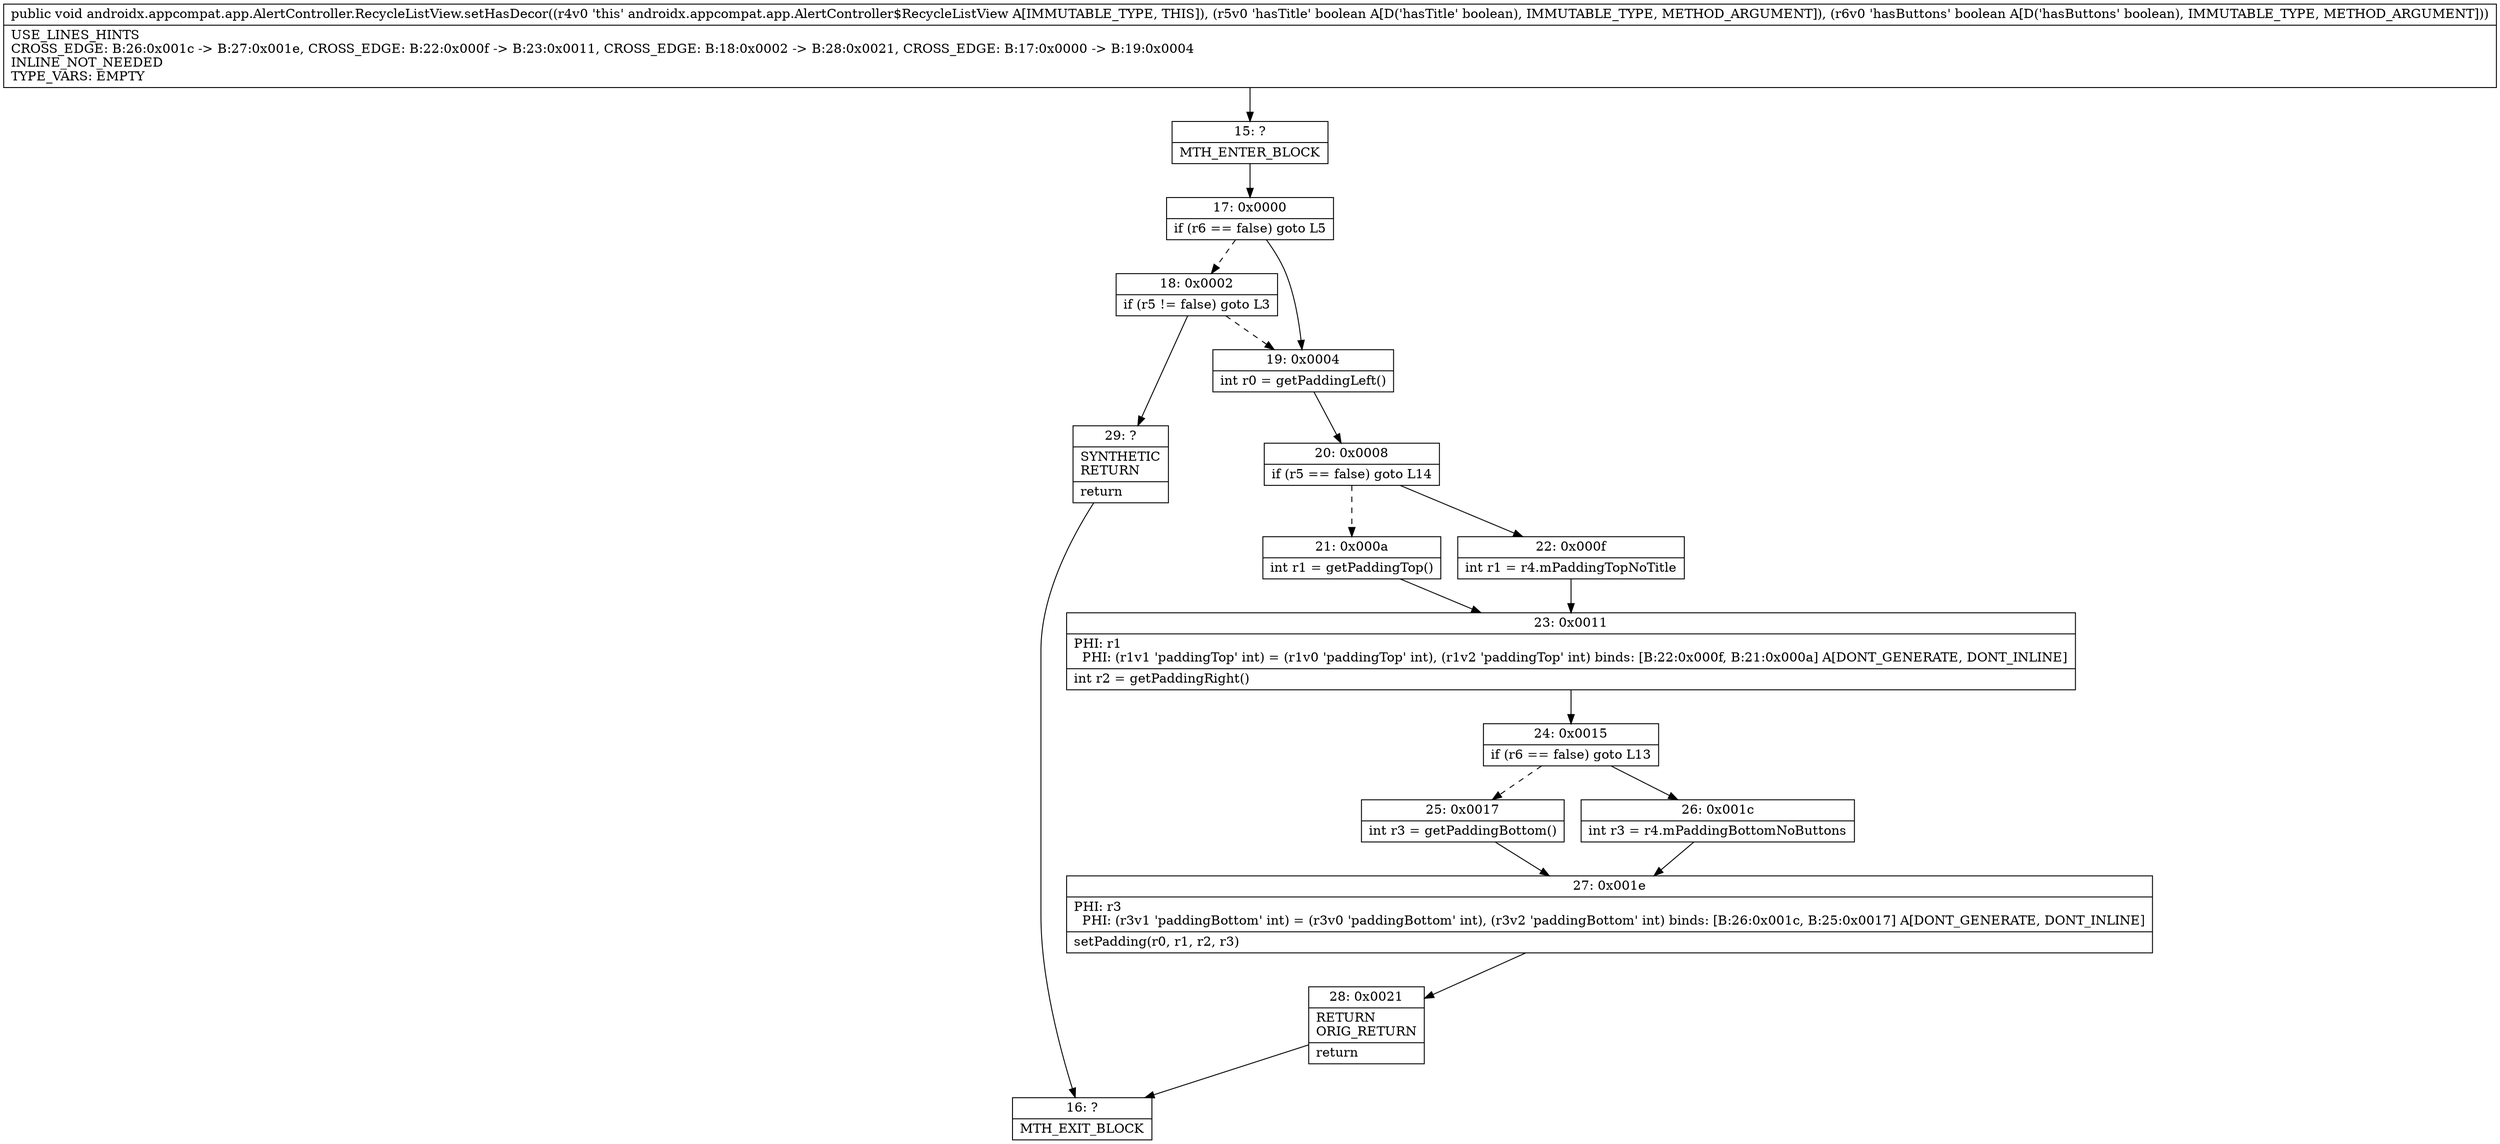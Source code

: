 digraph "CFG forandroidx.appcompat.app.AlertController.RecycleListView.setHasDecor(ZZ)V" {
Node_15 [shape=record,label="{15\:\ ?|MTH_ENTER_BLOCK\l}"];
Node_17 [shape=record,label="{17\:\ 0x0000|if (r6 == false) goto L5\l}"];
Node_18 [shape=record,label="{18\:\ 0x0002|if (r5 != false) goto L3\l}"];
Node_29 [shape=record,label="{29\:\ ?|SYNTHETIC\lRETURN\l|return\l}"];
Node_16 [shape=record,label="{16\:\ ?|MTH_EXIT_BLOCK\l}"];
Node_19 [shape=record,label="{19\:\ 0x0004|int r0 = getPaddingLeft()\l}"];
Node_20 [shape=record,label="{20\:\ 0x0008|if (r5 == false) goto L14\l}"];
Node_21 [shape=record,label="{21\:\ 0x000a|int r1 = getPaddingTop()\l}"];
Node_23 [shape=record,label="{23\:\ 0x0011|PHI: r1 \l  PHI: (r1v1 'paddingTop' int) = (r1v0 'paddingTop' int), (r1v2 'paddingTop' int) binds: [B:22:0x000f, B:21:0x000a] A[DONT_GENERATE, DONT_INLINE]\l|int r2 = getPaddingRight()\l}"];
Node_24 [shape=record,label="{24\:\ 0x0015|if (r6 == false) goto L13\l}"];
Node_25 [shape=record,label="{25\:\ 0x0017|int r3 = getPaddingBottom()\l}"];
Node_27 [shape=record,label="{27\:\ 0x001e|PHI: r3 \l  PHI: (r3v1 'paddingBottom' int) = (r3v0 'paddingBottom' int), (r3v2 'paddingBottom' int) binds: [B:26:0x001c, B:25:0x0017] A[DONT_GENERATE, DONT_INLINE]\l|setPadding(r0, r1, r2, r3)\l}"];
Node_28 [shape=record,label="{28\:\ 0x0021|RETURN\lORIG_RETURN\l|return\l}"];
Node_26 [shape=record,label="{26\:\ 0x001c|int r3 = r4.mPaddingBottomNoButtons\l}"];
Node_22 [shape=record,label="{22\:\ 0x000f|int r1 = r4.mPaddingTopNoTitle\l}"];
MethodNode[shape=record,label="{public void androidx.appcompat.app.AlertController.RecycleListView.setHasDecor((r4v0 'this' androidx.appcompat.app.AlertController$RecycleListView A[IMMUTABLE_TYPE, THIS]), (r5v0 'hasTitle' boolean A[D('hasTitle' boolean), IMMUTABLE_TYPE, METHOD_ARGUMENT]), (r6v0 'hasButtons' boolean A[D('hasButtons' boolean), IMMUTABLE_TYPE, METHOD_ARGUMENT]))  | USE_LINES_HINTS\lCROSS_EDGE: B:26:0x001c \-\> B:27:0x001e, CROSS_EDGE: B:22:0x000f \-\> B:23:0x0011, CROSS_EDGE: B:18:0x0002 \-\> B:28:0x0021, CROSS_EDGE: B:17:0x0000 \-\> B:19:0x0004\lINLINE_NOT_NEEDED\lTYPE_VARS: EMPTY\l}"];
MethodNode -> Node_15;Node_15 -> Node_17;
Node_17 -> Node_18[style=dashed];
Node_17 -> Node_19;
Node_18 -> Node_19[style=dashed];
Node_18 -> Node_29;
Node_29 -> Node_16;
Node_19 -> Node_20;
Node_20 -> Node_21[style=dashed];
Node_20 -> Node_22;
Node_21 -> Node_23;
Node_23 -> Node_24;
Node_24 -> Node_25[style=dashed];
Node_24 -> Node_26;
Node_25 -> Node_27;
Node_27 -> Node_28;
Node_28 -> Node_16;
Node_26 -> Node_27;
Node_22 -> Node_23;
}

